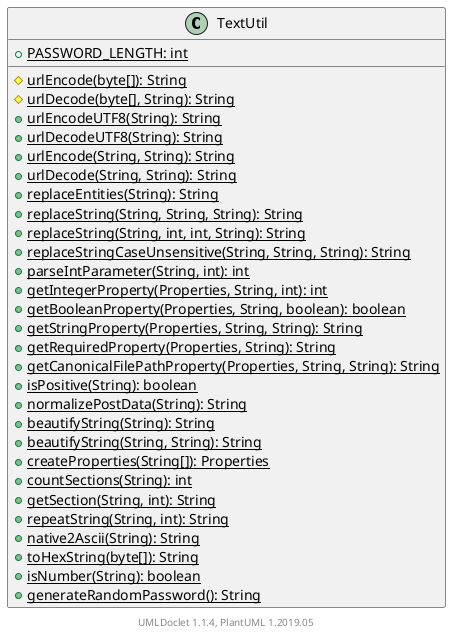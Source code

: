 @startuml

    class TextUtil [[TextUtil.html]] {
        {static} +PASSWORD_LENGTH: int
        {static} #urlEncode(byte[]): String
        {static} #urlDecode(byte[], String): String
        {static} +urlEncodeUTF8(String): String
        {static} +urlDecodeUTF8(String): String
        {static} +urlEncode(String, String): String
        {static} +urlDecode(String, String): String
        {static} +replaceEntities(String): String
        {static} +replaceString(String, String, String): String
        {static} +replaceString(String, int, int, String): String
        {static} +replaceStringCaseUnsensitive(String, String, String): String
        {static} +parseIntParameter(String, int): int
        {static} +getIntegerProperty(Properties, String, int): int
        {static} +getBooleanProperty(Properties, String, boolean): boolean
        {static} +getStringProperty(Properties, String, String): String
        {static} +getRequiredProperty(Properties, String): String
        {static} +getCanonicalFilePathProperty(Properties, String, String): String
        {static} +isPositive(String): boolean
        {static} +normalizePostData(String): String
        {static} +beautifyString(String): String
        {static} +beautifyString(String, String): String
        {static} +createProperties(String[]): Properties
        {static} +countSections(String): int
        {static} +getSection(String, int): String
        {static} +repeatString(String, int): String
        {static} +native2Ascii(String): String
        {static} +toHexString(byte[]): String
        {static} +isNumber(String): boolean
        {static} +generateRandomPassword(): String
    }


    center footer UMLDoclet 1.1.4, PlantUML 1.2019.05
@enduml
